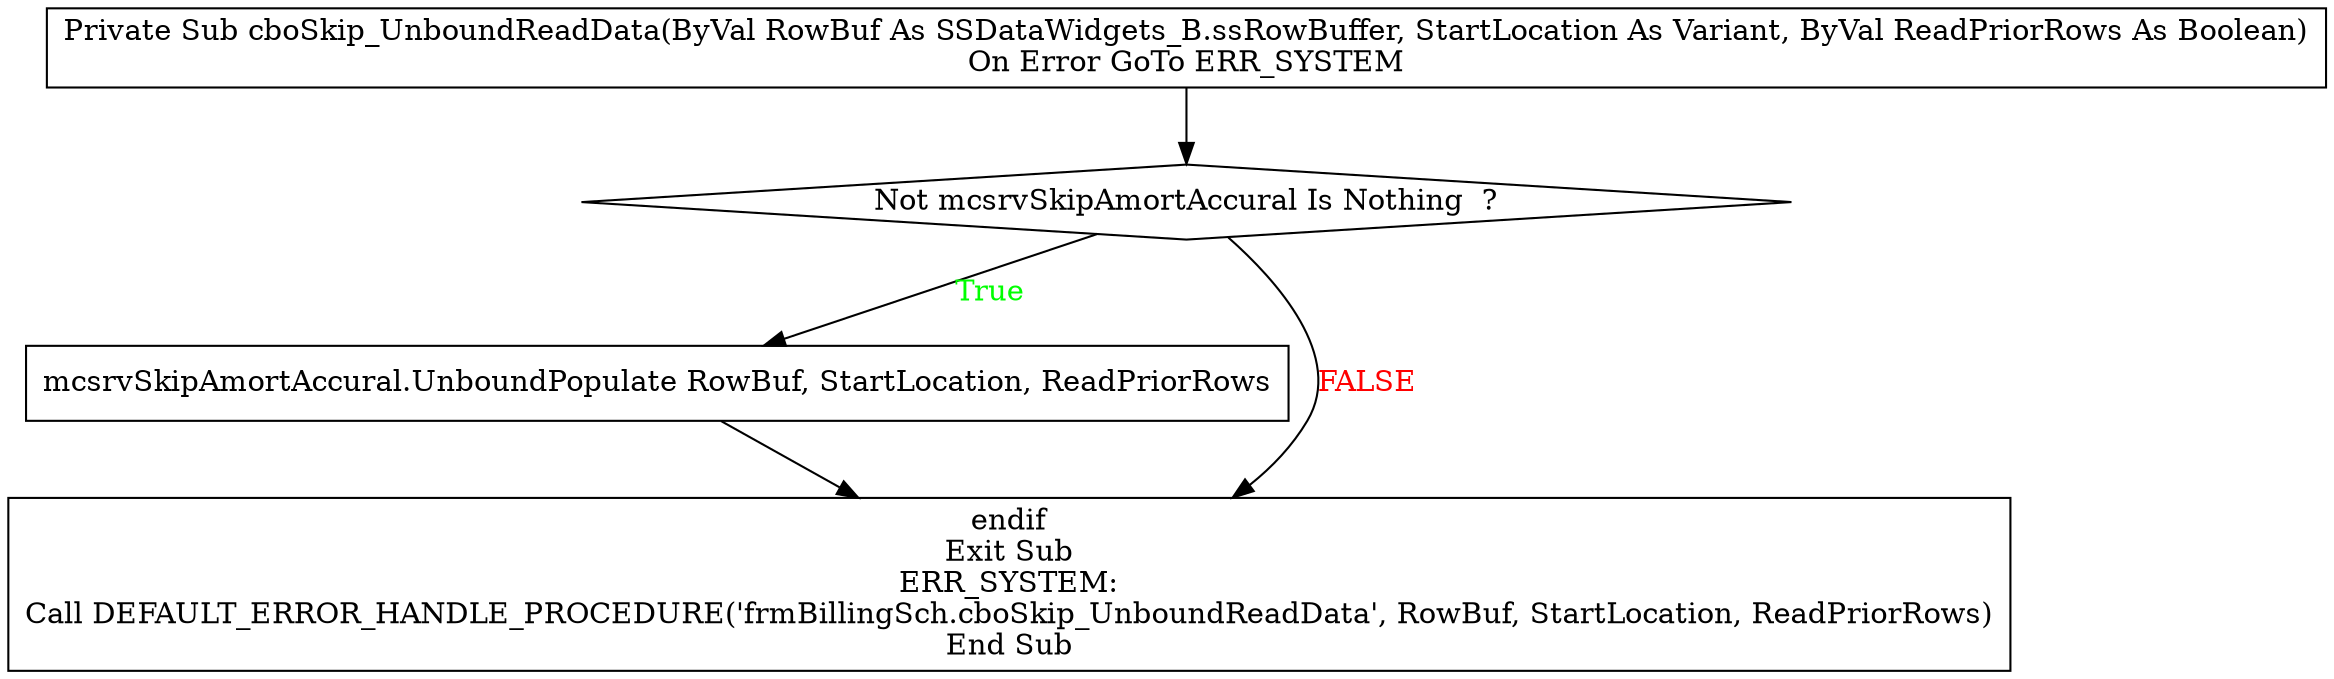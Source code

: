 digraph G{
Node_1 [ label ="Private Sub cboSkip_UnboundReadData(ByVal RowBuf As SSDataWidgets_B.ssRowBuffer, StartLocation As Variant, ByVal ReadPriorRows As Boolean)\nOn Error GoTo ERR_SYSTEM",shape="box"];
Node_2 [ label ="Not mcsrvSkipAmortAccural Is Nothing  ?",shape="diamond"];
Node_3 [ label ="mcsrvSkipAmortAccural.UnboundPopulate RowBuf, StartLocation, ReadPriorRows",shape="box"];
Node_4 [ label ="endif\nExit Sub\nERR_SYSTEM:\nCall DEFAULT_ERROR_HANDLE_PROCEDURE('frmBillingSch.cboSkip_UnboundReadData', RowBuf, StartLocation, ReadPriorRows)\nEnd Sub",shape="box"];
Node_2 -> Node_3 [label="True",fontcolor="GREEN"];
Node_1 -> Node_2;
Node_2 -> Node_4 [label="FALSE",fontcolor="RED"];
Node_3 -> Node_4;
}
